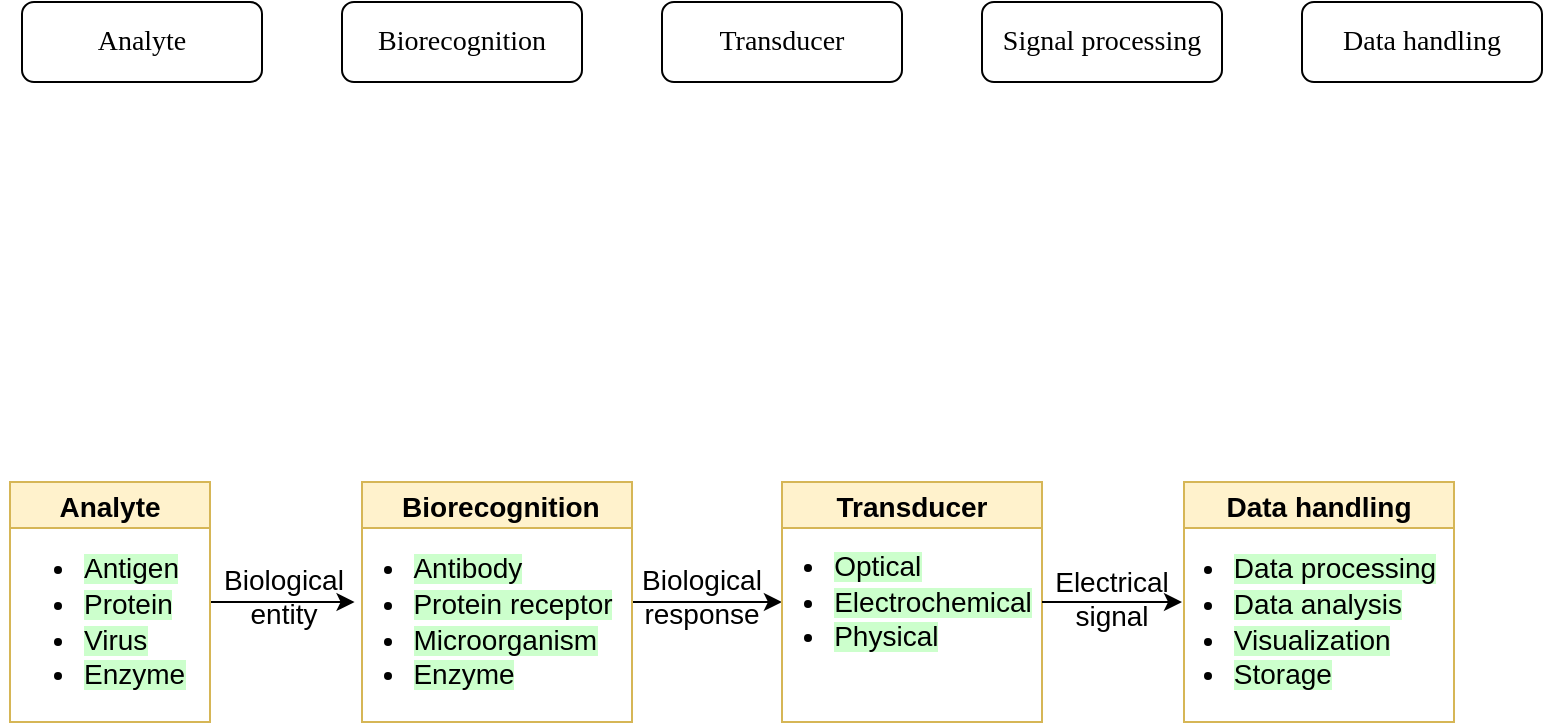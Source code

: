 <mxfile version="14.9.1" type="github">
  <diagram id="C5RBs43oDa-KdzZeNtuy" name="Page-1">
    <mxGraphModel dx="1131" dy="600" grid="1" gridSize="10" guides="1" tooltips="1" connect="1" arrows="1" fold="1" page="1" pageScale="1" pageWidth="827" pageHeight="1169" math="0" shadow="0">
      <root>
        <mxCell id="WIyWlLk6GJQsqaUBKTNV-0" />
        <mxCell id="WIyWlLk6GJQsqaUBKTNV-1" parent="WIyWlLk6GJQsqaUBKTNV-0" />
        <mxCell id="WIyWlLk6GJQsqaUBKTNV-3" value="Analyte" style="rounded=1;whiteSpace=wrap;html=1;fontSize=14;glass=0;strokeWidth=1;shadow=0;fontFamily=Times New Roman;" parent="WIyWlLk6GJQsqaUBKTNV-1" vertex="1">
          <mxGeometry x="40" y="120" width="120" height="40" as="geometry" />
        </mxCell>
        <mxCell id="dydRh0zWO_Bg_8P7NJzj-0" value="Biorecognition" style="rounded=1;whiteSpace=wrap;html=1;fontSize=14;glass=0;strokeWidth=1;shadow=0;fontFamily=Times New Roman;" vertex="1" parent="WIyWlLk6GJQsqaUBKTNV-1">
          <mxGeometry x="200" y="120" width="120" height="40" as="geometry" />
        </mxCell>
        <mxCell id="dydRh0zWO_Bg_8P7NJzj-1" value="Transducer" style="rounded=1;whiteSpace=wrap;html=1;fontSize=14;glass=0;strokeWidth=1;shadow=0;fontFamily=Times New Roman;" vertex="1" parent="WIyWlLk6GJQsqaUBKTNV-1">
          <mxGeometry x="360" y="120" width="120" height="40" as="geometry" />
        </mxCell>
        <mxCell id="dydRh0zWO_Bg_8P7NJzj-2" value="Signal processing" style="rounded=1;whiteSpace=wrap;html=1;fontSize=14;glass=0;strokeWidth=1;shadow=0;fontFamily=Times New Roman;" vertex="1" parent="WIyWlLk6GJQsqaUBKTNV-1">
          <mxGeometry x="520" y="120" width="120" height="40" as="geometry" />
        </mxCell>
        <mxCell id="dydRh0zWO_Bg_8P7NJzj-3" value="Data handling" style="rounded=1;whiteSpace=wrap;html=1;fontSize=14;glass=0;strokeWidth=1;shadow=0;fontFamily=Times New Roman;" vertex="1" parent="WIyWlLk6GJQsqaUBKTNV-1">
          <mxGeometry x="680" y="120" width="120" height="40" as="geometry" />
        </mxCell>
        <mxCell id="dydRh0zWO_Bg_8P7NJzj-27" style="edgeStyle=orthogonalEdgeStyle;rounded=0;orthogonalLoop=1;jettySize=auto;html=1;exitX=1;exitY=0.5;exitDx=0;exitDy=0;entryX=0.133;entryY=0.4;entryDx=0;entryDy=0;entryPerimeter=0;fontFamily=Times New Roman;fontSize=14;" edge="1" parent="WIyWlLk6GJQsqaUBKTNV-1" source="dydRh0zWO_Bg_8P7NJzj-5" target="dydRh0zWO_Bg_8P7NJzj-15">
          <mxGeometry relative="1" as="geometry" />
        </mxCell>
        <mxCell id="dydRh0zWO_Bg_8P7NJzj-5" value="Analyte" style="swimlane;fontFamily=Helvetica;fontSize=14;fillColor=#fff2cc;strokeColor=#d6b656;" vertex="1" parent="WIyWlLk6GJQsqaUBKTNV-1">
          <mxGeometry x="34" y="360" width="100" height="120" as="geometry">
            <mxRectangle x="290" y="260" width="140" height="23" as="alternateBounds" />
          </mxGeometry>
        </mxCell>
        <mxCell id="dydRh0zWO_Bg_8P7NJzj-6" value="&lt;ul&gt;&lt;li&gt;&lt;span style=&quot;background-color: rgb(204 , 255 , 204)&quot;&gt;&lt;font face=&quot;Helvetica&quot;&gt;Antigen&lt;/font&gt;&lt;/span&gt;&lt;/li&gt;&lt;li&gt;&lt;span style=&quot;background-color: rgb(204 , 255 , 204)&quot;&gt;&lt;font face=&quot;Helvetica&quot;&gt;Protein&lt;/font&gt;&lt;/span&gt;&lt;/li&gt;&lt;li&gt;&lt;span style=&quot;background-color: rgb(204 , 255 , 204)&quot;&gt;&lt;font face=&quot;Helvetica&quot;&gt;Virus&lt;/font&gt;&lt;/span&gt;&lt;/li&gt;&lt;li&gt;&lt;span style=&quot;background-color: rgb(204 , 255 , 204)&quot;&gt;&lt;font face=&quot;Helvetica&quot;&gt;Enzyme&lt;/font&gt;&lt;/span&gt;&lt;/li&gt;&lt;/ul&gt;" style="text;html=1;align=left;verticalAlign=middle;resizable=0;points=[];autosize=0;strokeColor=none;fontSize=14;fontFamily=Times New Roman;" vertex="1" parent="dydRh0zWO_Bg_8P7NJzj-5">
          <mxGeometry x="-5" y="20" width="100" height="100" as="geometry" />
        </mxCell>
        <mxCell id="dydRh0zWO_Bg_8P7NJzj-31" value="" style="edgeStyle=orthogonalEdgeStyle;rounded=0;orthogonalLoop=1;jettySize=auto;html=1;fontFamily=Times New Roman;fontSize=14;entryX=0.133;entryY=0.5;entryDx=0;entryDy=0;entryPerimeter=0;" edge="1" parent="WIyWlLk6GJQsqaUBKTNV-1" source="dydRh0zWO_Bg_8P7NJzj-14" target="dydRh0zWO_Bg_8P7NJzj-20">
          <mxGeometry relative="1" as="geometry" />
        </mxCell>
        <mxCell id="dydRh0zWO_Bg_8P7NJzj-14" value=" Biorecognition" style="swimlane;fontFamily=Helvetica;fontSize=14;fillColor=#fff2cc;strokeColor=#d6b656;" vertex="1" parent="WIyWlLk6GJQsqaUBKTNV-1">
          <mxGeometry x="210" y="360" width="135" height="120" as="geometry">
            <mxRectangle x="290" y="260" width="140" height="23" as="alternateBounds" />
          </mxGeometry>
        </mxCell>
        <mxCell id="dydRh0zWO_Bg_8P7NJzj-15" value="&lt;ul&gt;&lt;li style=&quot;text-align: justify&quot;&gt;&lt;span style=&quot;background-color: rgb(204 , 255 , 204)&quot;&gt;&lt;font face=&quot;Helvetica&quot;&gt;Antibody&lt;/font&gt;&lt;/span&gt;&lt;/li&gt;&lt;li style=&quot;text-align: justify&quot;&gt;&lt;span style=&quot;background-color: rgb(204 , 255 , 204)&quot;&gt;&lt;font face=&quot;Helvetica&quot;&gt;Protein receptor&lt;/font&gt;&lt;/span&gt;&lt;/li&gt;&lt;li style=&quot;text-align: justify&quot;&gt;&lt;span style=&quot;background-color: rgb(204 , 255 , 204)&quot;&gt;&lt;font face=&quot;Helvetica&quot;&gt;Microorganism&lt;/font&gt;&lt;/span&gt;&lt;/li&gt;&lt;li style=&quot;text-align: justify&quot;&gt;&lt;span style=&quot;background-color: rgb(204 , 255 , 204)&quot;&gt;&lt;font face=&quot;Helvetica&quot;&gt;Enzyme&lt;/font&gt;&lt;/span&gt;&lt;/li&gt;&lt;/ul&gt;" style="text;html=1;align=center;verticalAlign=middle;resizable=0;points=[];autosize=1;strokeColor=none;fontSize=14;fontFamily=Times New Roman;" vertex="1" parent="dydRh0zWO_Bg_8P7NJzj-14">
          <mxGeometry x="-25" y="20" width="160" height="100" as="geometry" />
        </mxCell>
        <mxCell id="dydRh0zWO_Bg_8P7NJzj-19" value="Transducer" style="swimlane;fontFamily=Helvetica;fontSize=14;fillColor=#fff2cc;strokeColor=#d6b656;" vertex="1" parent="WIyWlLk6GJQsqaUBKTNV-1">
          <mxGeometry x="420" y="360" width="130" height="120" as="geometry">
            <mxRectangle x="290" y="260" width="140" height="23" as="alternateBounds" />
          </mxGeometry>
        </mxCell>
        <mxCell id="dydRh0zWO_Bg_8P7NJzj-20" value="&lt;ul&gt;&lt;li style=&quot;text-align: justify&quot;&gt;&lt;span style=&quot;background-color: rgb(204 , 255 , 204)&quot;&gt;&lt;font face=&quot;Helvetica&quot;&gt;Optical&lt;/font&gt;&lt;/span&gt;&lt;/li&gt;&lt;li style=&quot;text-align: justify&quot;&gt;&lt;span style=&quot;background-color: rgb(204 , 255 , 204)&quot;&gt;&lt;font face=&quot;Helvetica&quot;&gt;Electrochemical&lt;/font&gt;&lt;/span&gt;&lt;/li&gt;&lt;li style=&quot;text-align: justify&quot;&gt;&lt;span style=&quot;background-color: rgb(204 , 255 , 204)&quot;&gt;&lt;font face=&quot;Helvetica&quot;&gt;Physical&lt;/font&gt;&lt;/span&gt;&lt;/li&gt;&lt;/ul&gt;" style="text;html=1;align=center;verticalAlign=middle;resizable=0;points=[];autosize=1;strokeColor=none;fontSize=14;fontFamily=Times New Roman;" vertex="1" parent="dydRh0zWO_Bg_8P7NJzj-19">
          <mxGeometry x="-20" y="20" width="150" height="80" as="geometry" />
        </mxCell>
        <mxCell id="dydRh0zWO_Bg_8P7NJzj-21" value="Data handling" style="swimlane;fontFamily=Helvetica;fontSize=14;fillColor=#fff2cc;strokeColor=#d6b656;" vertex="1" parent="WIyWlLk6GJQsqaUBKTNV-1">
          <mxGeometry x="621" y="360" width="135" height="120" as="geometry">
            <mxRectangle x="290" y="260" width="140" height="23" as="alternateBounds" />
          </mxGeometry>
        </mxCell>
        <mxCell id="dydRh0zWO_Bg_8P7NJzj-22" value="&lt;ul&gt;&lt;li style=&quot;text-align: justify&quot;&gt;&lt;span style=&quot;background-color: rgb(204 , 255 , 204)&quot;&gt;&lt;font face=&quot;Helvetica&quot;&gt;Data processing&lt;/font&gt;&lt;/span&gt;&lt;/li&gt;&lt;li style=&quot;text-align: justify&quot;&gt;&lt;span style=&quot;background-color: rgb(204 , 255 , 204)&quot;&gt;&lt;font face=&quot;Helvetica&quot;&gt;Data analysis&lt;/font&gt;&lt;/span&gt;&lt;/li&gt;&lt;li style=&quot;text-align: justify&quot;&gt;&lt;span style=&quot;background-color: rgb(204 , 255 , 204)&quot;&gt;&lt;font face=&quot;Helvetica&quot;&gt;Visualization&lt;/font&gt;&lt;/span&gt;&lt;/li&gt;&lt;li style=&quot;text-align: justify&quot;&gt;&lt;span style=&quot;background-color: rgb(204 , 255 , 204)&quot;&gt;&lt;font face=&quot;Helvetica&quot;&gt;Storage&lt;/font&gt;&lt;/span&gt;&lt;/li&gt;&lt;/ul&gt;" style="text;html=1;align=center;verticalAlign=middle;resizable=0;points=[];autosize=1;strokeColor=none;fontSize=14;fontFamily=Times New Roman;" vertex="1" parent="dydRh0zWO_Bg_8P7NJzj-21">
          <mxGeometry x="-25" y="20" width="160" height="100" as="geometry" />
        </mxCell>
        <mxCell id="dydRh0zWO_Bg_8P7NJzj-23" value="Biological&lt;br&gt;entity" style="text;html=1;strokeColor=none;fillColor=none;align=center;verticalAlign=middle;whiteSpace=wrap;rounded=0;fontFamily=Helvetica;fontSize=14;" vertex="1" parent="WIyWlLk6GJQsqaUBKTNV-1">
          <mxGeometry x="151" y="407" width="40" height="20" as="geometry" />
        </mxCell>
        <mxCell id="dydRh0zWO_Bg_8P7NJzj-24" value="Biological&lt;br&gt;response" style="text;html=1;strokeColor=none;fillColor=none;align=center;verticalAlign=middle;whiteSpace=wrap;rounded=0;fontFamily=Helvetica;fontSize=14;" vertex="1" parent="WIyWlLk6GJQsqaUBKTNV-1">
          <mxGeometry x="360" y="407" width="40" height="20" as="geometry" />
        </mxCell>
        <mxCell id="dydRh0zWO_Bg_8P7NJzj-25" value="Electrical&lt;br&gt;signal" style="text;html=1;strokeColor=none;fillColor=none;align=center;verticalAlign=middle;whiteSpace=wrap;rounded=0;fontFamily=Helvetica;fontSize=14;" vertex="1" parent="WIyWlLk6GJQsqaUBKTNV-1">
          <mxGeometry x="565" y="408" width="40" height="20" as="geometry" />
        </mxCell>
        <mxCell id="dydRh0zWO_Bg_8P7NJzj-32" value="" style="edgeStyle=orthogonalEdgeStyle;rounded=0;orthogonalLoop=1;jettySize=auto;html=1;fontFamily=Times New Roman;fontSize=14;" edge="1" parent="WIyWlLk6GJQsqaUBKTNV-1" source="dydRh0zWO_Bg_8P7NJzj-20">
          <mxGeometry relative="1" as="geometry">
            <mxPoint x="620" y="420" as="targetPoint" />
          </mxGeometry>
        </mxCell>
      </root>
    </mxGraphModel>
  </diagram>
</mxfile>
